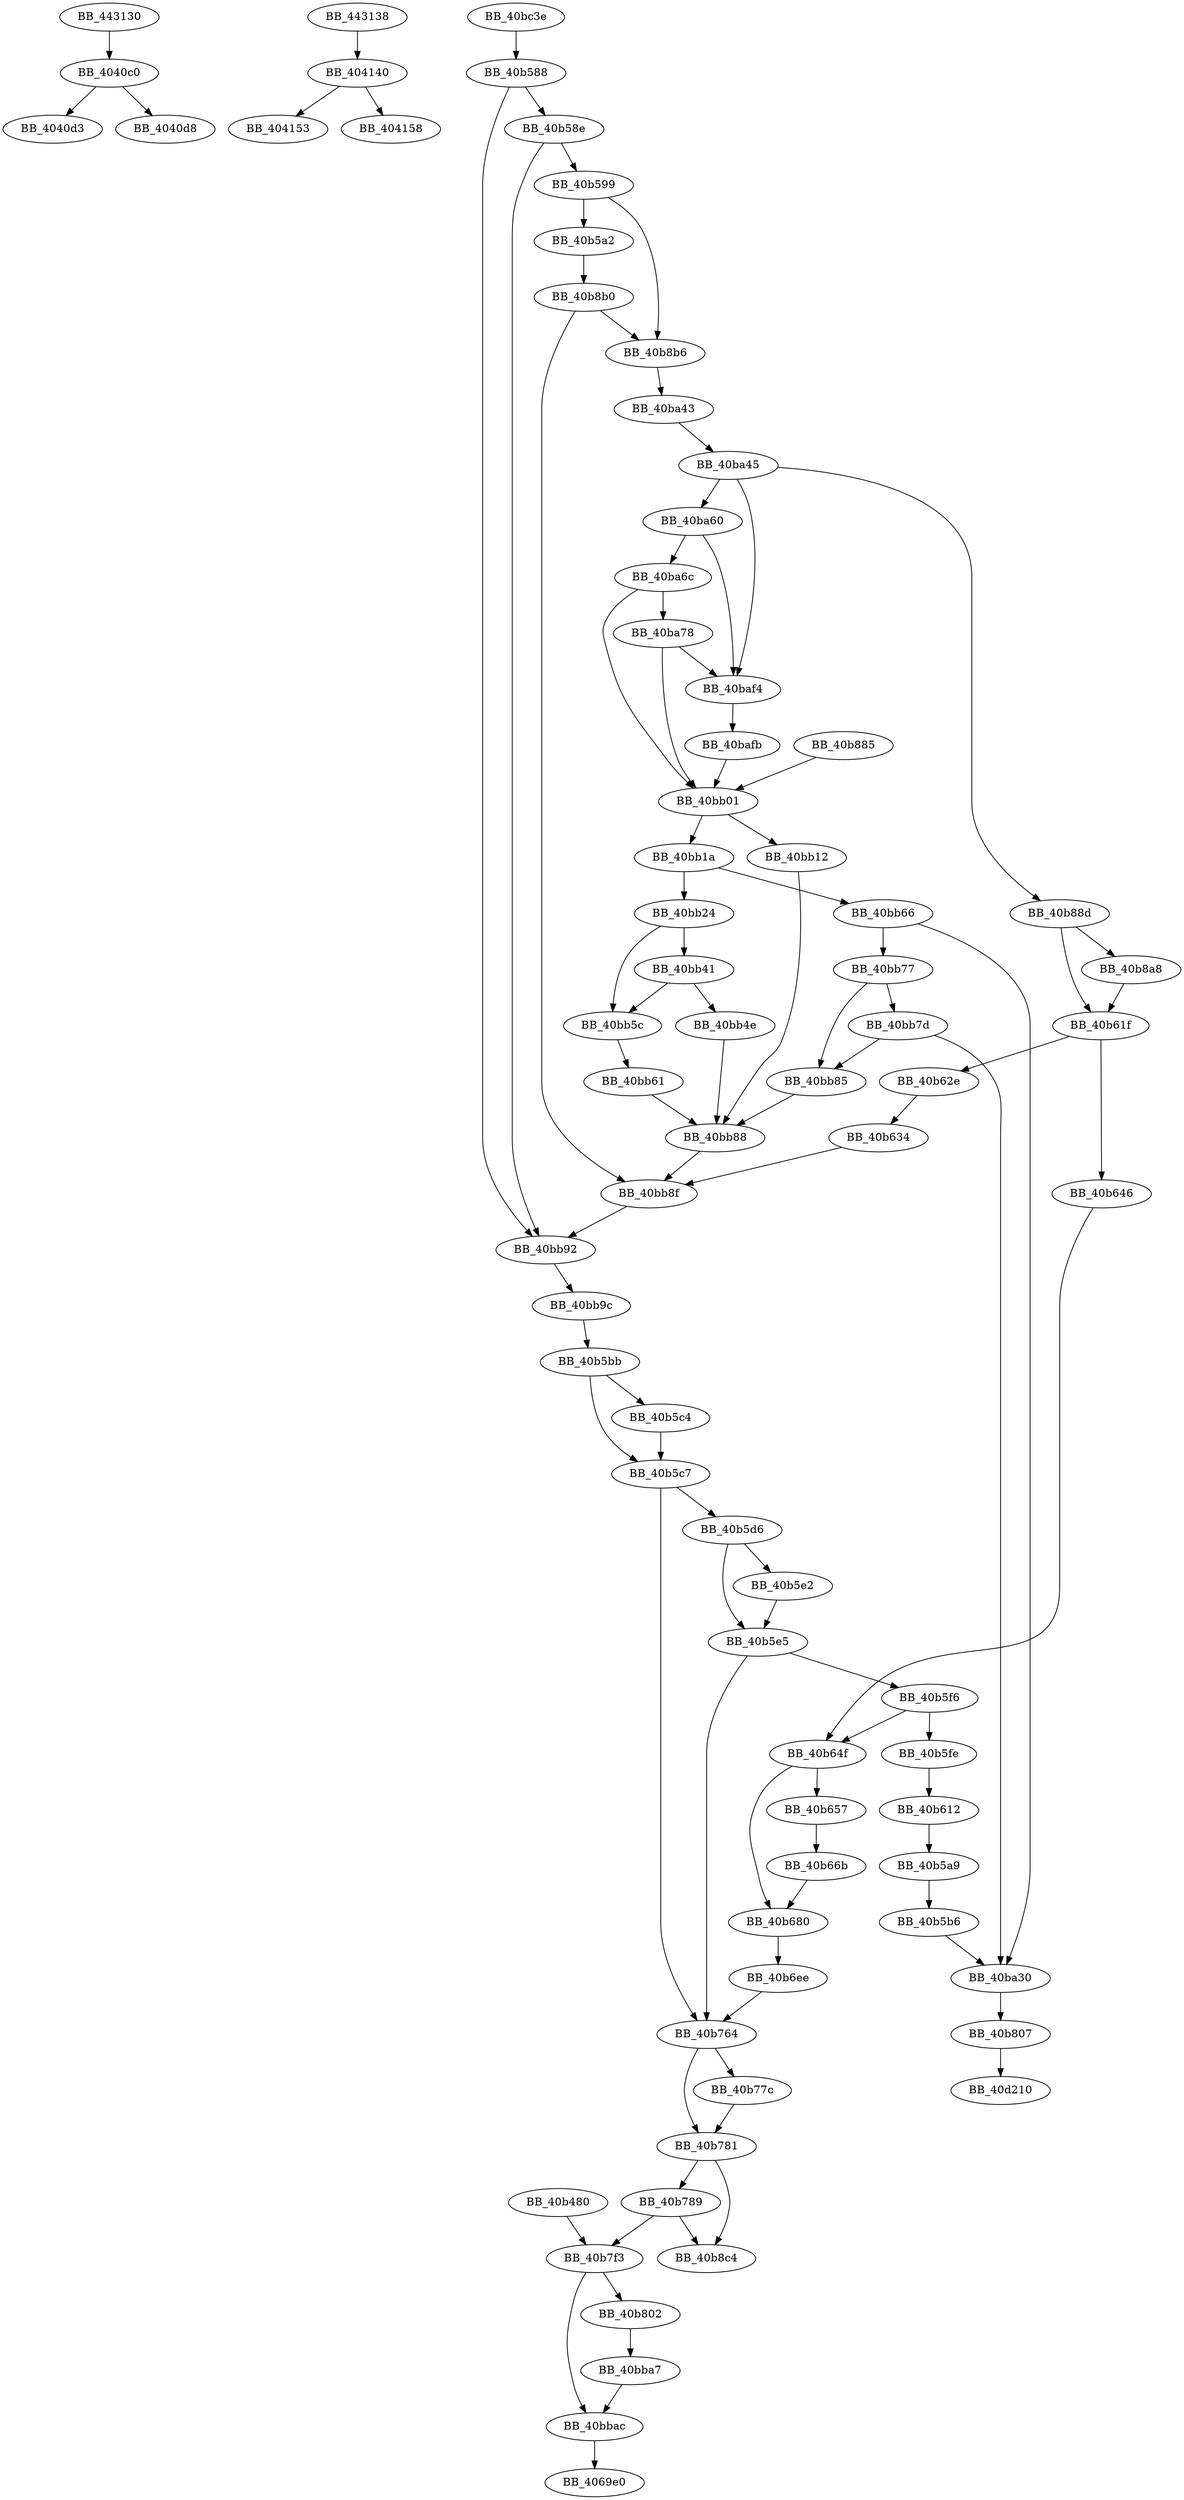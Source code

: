 DiGraph sub_40B480{
BB_4040c0->BB_4040d3
BB_4040c0->BB_4040d8
BB_404140->BB_404153
BB_404140->BB_404158
BB_40b480->BB_40b7f3
BB_40b588->BB_40b58e
BB_40b588->BB_40bb92
BB_40b58e->BB_40b599
BB_40b58e->BB_40bb92
BB_40b599->BB_40b5a2
BB_40b599->BB_40b8b6
BB_40b5a2->BB_40b8b0
BB_40b5a9->BB_40b5b6
BB_40b5b6->BB_40ba30
BB_40b5bb->BB_40b5c4
BB_40b5bb->BB_40b5c7
BB_40b5c4->BB_40b5c7
BB_40b5c7->BB_40b5d6
BB_40b5c7->BB_40b764
BB_40b5d6->BB_40b5e2
BB_40b5d6->BB_40b5e5
BB_40b5e2->BB_40b5e5
BB_40b5e5->BB_40b5f6
BB_40b5e5->BB_40b764
BB_40b5f6->BB_40b5fe
BB_40b5f6->BB_40b64f
BB_40b5fe->BB_40b612
BB_40b612->BB_40b5a9
BB_40b61f->BB_40b62e
BB_40b61f->BB_40b646
BB_40b62e->BB_40b634
BB_40b634->BB_40bb8f
BB_40b646->BB_40b64f
BB_40b64f->BB_40b657
BB_40b64f->BB_40b680
BB_40b657->BB_40b66b
BB_40b66b->BB_40b680
BB_40b680->BB_40b6ee
BB_40b6ee->BB_40b764
BB_40b764->BB_40b77c
BB_40b764->BB_40b781
BB_40b77c->BB_40b781
BB_40b781->BB_40b789
BB_40b781->BB_40b8c4
BB_40b789->BB_40b7f3
BB_40b789->BB_40b8c4
BB_40b7f3->BB_40b802
BB_40b7f3->BB_40bbac
BB_40b802->BB_40bba7
BB_40b807->BB_40d210
BB_40b885->BB_40bb01
BB_40b88d->BB_40b61f
BB_40b88d->BB_40b8a8
BB_40b8a8->BB_40b61f
BB_40b8b0->BB_40b8b6
BB_40b8b0->BB_40bb8f
BB_40b8b6->BB_40ba43
BB_40ba30->BB_40b807
BB_40ba43->BB_40ba45
BB_40ba45->BB_40b88d
BB_40ba45->BB_40ba60
BB_40ba45->BB_40baf4
BB_40ba60->BB_40ba6c
BB_40ba60->BB_40baf4
BB_40ba6c->BB_40ba78
BB_40ba6c->BB_40bb01
BB_40ba78->BB_40baf4
BB_40ba78->BB_40bb01
BB_40baf4->BB_40bafb
BB_40bafb->BB_40bb01
BB_40bb01->BB_40bb12
BB_40bb01->BB_40bb1a
BB_40bb12->BB_40bb88
BB_40bb1a->BB_40bb24
BB_40bb1a->BB_40bb66
BB_40bb24->BB_40bb41
BB_40bb24->BB_40bb5c
BB_40bb41->BB_40bb4e
BB_40bb41->BB_40bb5c
BB_40bb4e->BB_40bb88
BB_40bb5c->BB_40bb61
BB_40bb61->BB_40bb88
BB_40bb66->BB_40ba30
BB_40bb66->BB_40bb77
BB_40bb77->BB_40bb7d
BB_40bb77->BB_40bb85
BB_40bb7d->BB_40ba30
BB_40bb7d->BB_40bb85
BB_40bb85->BB_40bb88
BB_40bb88->BB_40bb8f
BB_40bb8f->BB_40bb92
BB_40bb92->BB_40bb9c
BB_40bb9c->BB_40b5bb
BB_40bba7->BB_40bbac
BB_40bbac->BB_4069e0
BB_40bc3e->BB_40b588
BB_443130->BB_4040c0
BB_443138->BB_404140
}
